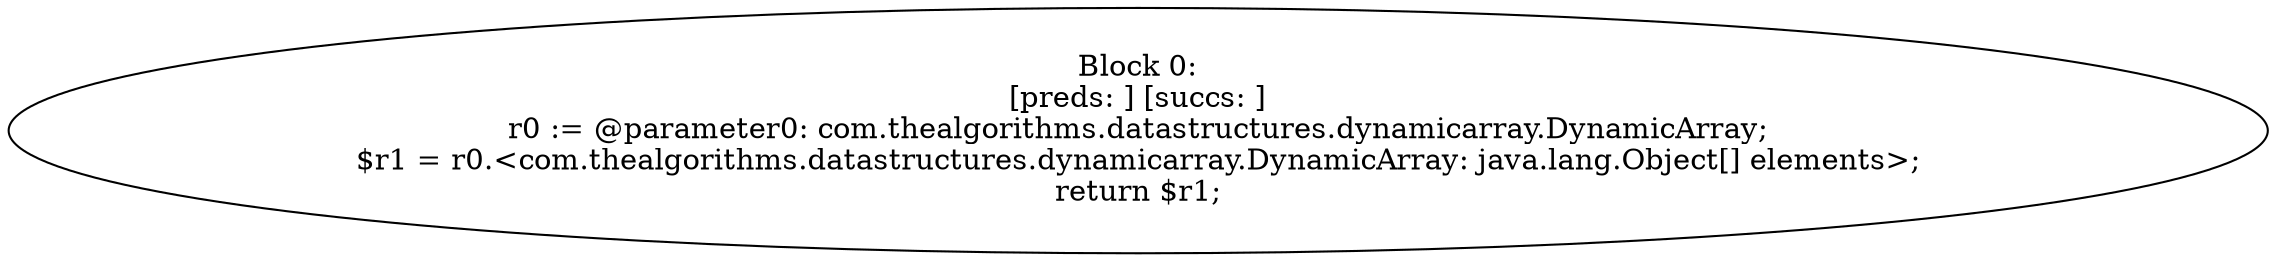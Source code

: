 digraph "unitGraph" {
    "Block 0:
[preds: ] [succs: ]
r0 := @parameter0: com.thealgorithms.datastructures.dynamicarray.DynamicArray;
$r1 = r0.<com.thealgorithms.datastructures.dynamicarray.DynamicArray: java.lang.Object[] elements>;
return $r1;
"
}
